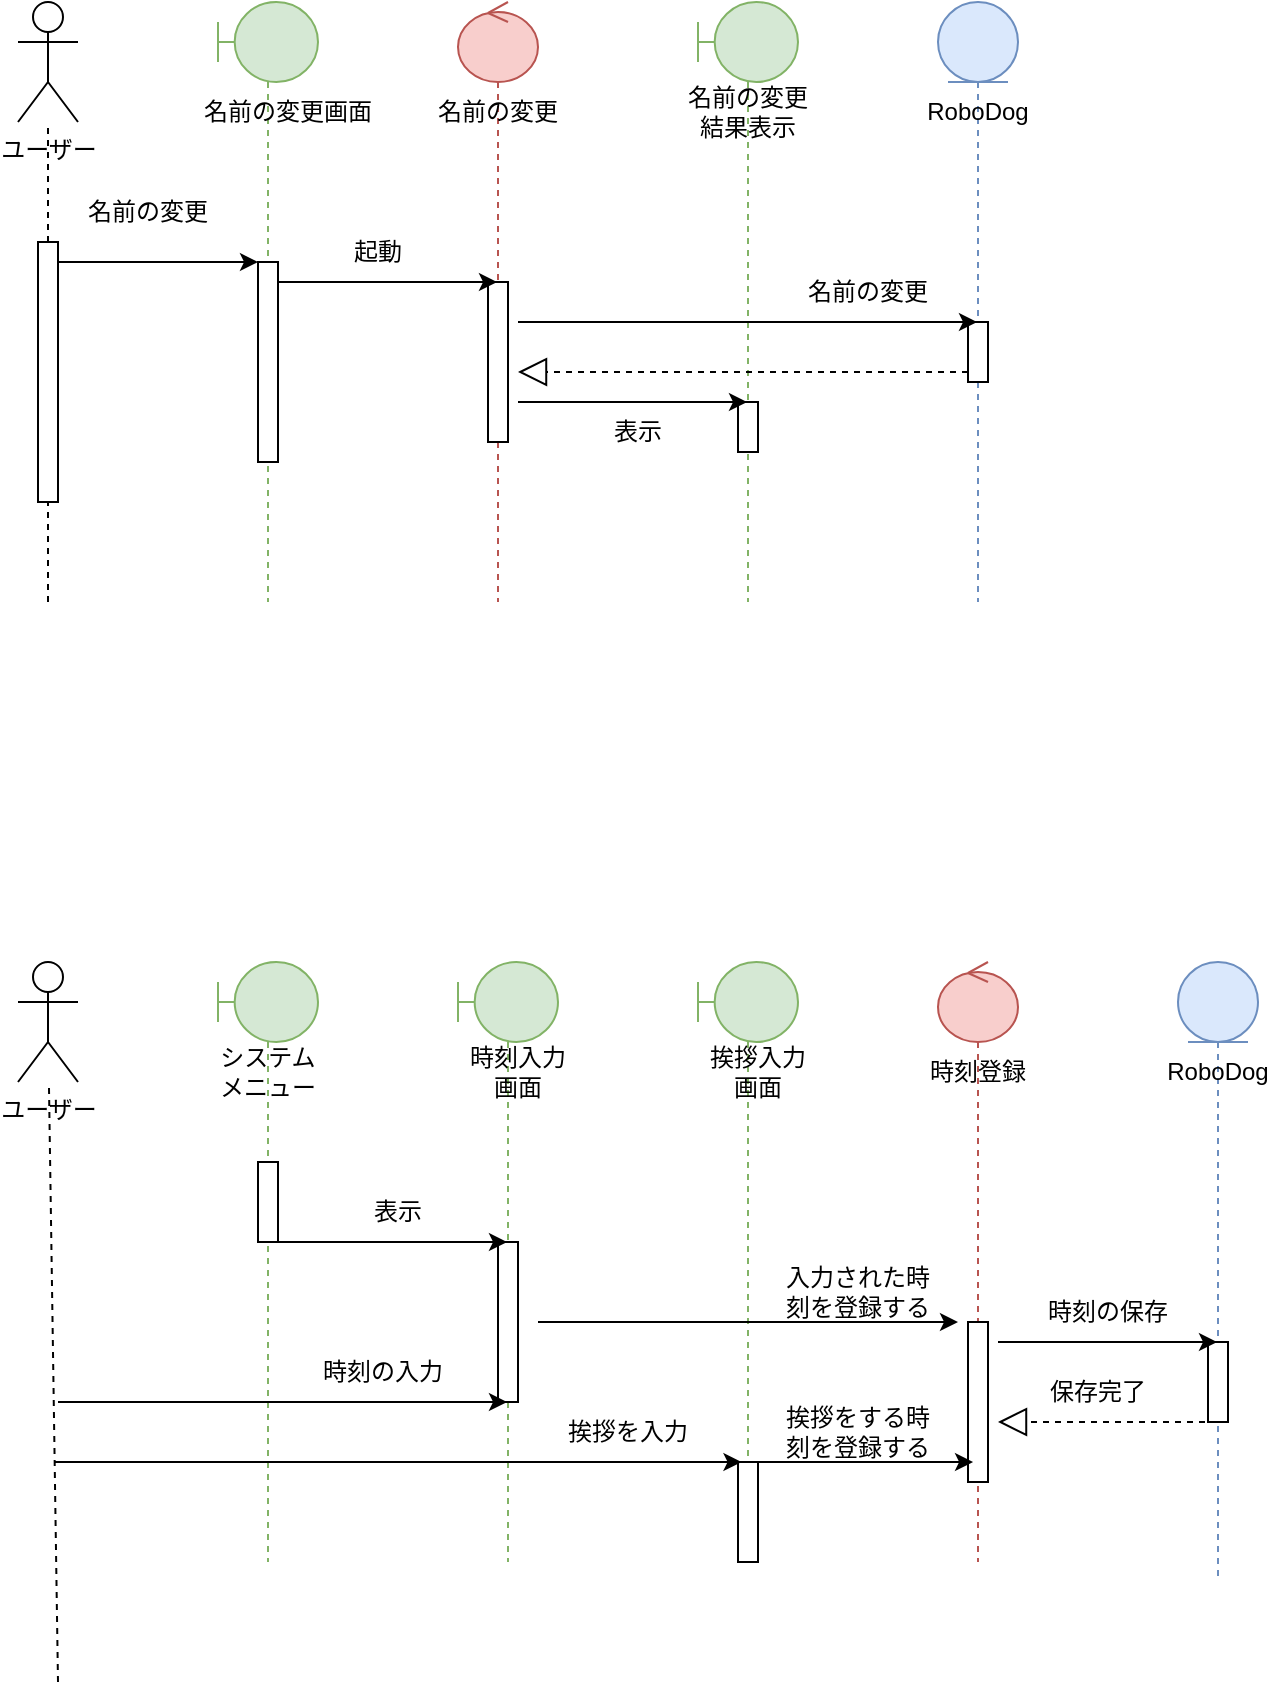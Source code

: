 <mxfile version="28.2.2">
  <diagram name="ページ1" id="Rh94h8LwEl5ePlfgIjTX">
    <mxGraphModel dx="793" dy="465" grid="1" gridSize="10" guides="1" tooltips="1" connect="1" arrows="1" fold="1" page="1" pageScale="1" pageWidth="827" pageHeight="1169" math="0" shadow="0">
      <root>
        <mxCell id="0" />
        <mxCell id="1" parent="0" />
        <mxCell id="l3sn0E2gZxe4r7Lx6oQ4-1" value="" style="shape=umlLifeline;perimeter=lifelinePerimeter;whiteSpace=wrap;html=1;container=1;dropTarget=0;collapsible=0;recursiveResize=0;outlineConnect=0;portConstraint=eastwest;newEdgeStyle={&quot;curved&quot;:0,&quot;rounded&quot;:0};participant=umlBoundary;fillColor=#d5e8d4;strokeColor=#82b366;" vertex="1" parent="1">
          <mxGeometry x="160" y="120" width="50" height="300" as="geometry" />
        </mxCell>
        <mxCell id="l3sn0E2gZxe4r7Lx6oQ4-11" value="" style="html=1;points=[[0,0,0,0,5],[0,1,0,0,-5],[1,0,0,0,5],[1,1,0,0,-5]];perimeter=orthogonalPerimeter;outlineConnect=0;targetShapes=umlLifeline;portConstraint=eastwest;newEdgeStyle={&quot;curved&quot;:0,&quot;rounded&quot;:0};" vertex="1" parent="l3sn0E2gZxe4r7Lx6oQ4-1">
          <mxGeometry x="20" y="130" width="10" height="100" as="geometry" />
        </mxCell>
        <mxCell id="l3sn0E2gZxe4r7Lx6oQ4-2" value="" style="shape=umlLifeline;perimeter=lifelinePerimeter;whiteSpace=wrap;html=1;container=1;dropTarget=0;collapsible=0;recursiveResize=0;outlineConnect=0;portConstraint=eastwest;newEdgeStyle={&quot;curved&quot;:0,&quot;rounded&quot;:0};participant=umlBoundary;fillColor=#d5e8d4;strokeColor=#82b366;" vertex="1" parent="1">
          <mxGeometry x="400" y="120" width="50" height="300" as="geometry" />
        </mxCell>
        <mxCell id="l3sn0E2gZxe4r7Lx6oQ4-26" value="" style="html=1;points=[[0,0,0,0,5],[0,1,0,0,-5],[1,0,0,0,5],[1,1,0,0,-5]];perimeter=orthogonalPerimeter;outlineConnect=0;targetShapes=umlLifeline;portConstraint=eastwest;newEdgeStyle={&quot;curved&quot;:0,&quot;rounded&quot;:0};" vertex="1" parent="l3sn0E2gZxe4r7Lx6oQ4-2">
          <mxGeometry x="20" y="200" width="10" height="25" as="geometry" />
        </mxCell>
        <mxCell id="l3sn0E2gZxe4r7Lx6oQ4-4" value="" style="shape=umlLifeline;perimeter=lifelinePerimeter;whiteSpace=wrap;html=1;container=1;dropTarget=0;collapsible=0;recursiveResize=0;outlineConnect=0;portConstraint=eastwest;newEdgeStyle={&quot;curved&quot;:0,&quot;rounded&quot;:0};participant=umlControl;fillColor=#f8cecc;strokeColor=#b85450;" vertex="1" parent="1">
          <mxGeometry x="280" y="120" width="40" height="300" as="geometry" />
        </mxCell>
        <mxCell id="l3sn0E2gZxe4r7Lx6oQ4-21" value="" style="html=1;points=[[0,0,0,0,5],[0,1,0,0,-5],[1,0,0,0,5],[1,1,0,0,-5]];perimeter=orthogonalPerimeter;outlineConnect=0;targetShapes=umlLifeline;portConstraint=eastwest;newEdgeStyle={&quot;curved&quot;:0,&quot;rounded&quot;:0};" vertex="1" parent="l3sn0E2gZxe4r7Lx6oQ4-4">
          <mxGeometry x="15" y="140" width="10" height="80" as="geometry" />
        </mxCell>
        <mxCell id="l3sn0E2gZxe4r7Lx6oQ4-5" value="ユーザー" style="shape=umlActor;verticalLabelPosition=bottom;verticalAlign=top;html=1;" vertex="1" parent="1">
          <mxGeometry x="60" y="120" width="30" height="60" as="geometry" />
        </mxCell>
        <mxCell id="l3sn0E2gZxe4r7Lx6oQ4-6" value="" style="endArrow=none;dashed=1;html=1;rounded=0;" edge="1" parent="1" source="l3sn0E2gZxe4r7Lx6oQ4-9" target="l3sn0E2gZxe4r7Lx6oQ4-5">
          <mxGeometry width="50" height="50" relative="1" as="geometry">
            <mxPoint x="75" y="580" as="sourcePoint" />
            <mxPoint x="50" y="200" as="targetPoint" />
          </mxGeometry>
        </mxCell>
        <mxCell id="l3sn0E2gZxe4r7Lx6oQ4-10" value="" style="endArrow=none;dashed=1;html=1;rounded=0;" edge="1" parent="1" target="l3sn0E2gZxe4r7Lx6oQ4-9">
          <mxGeometry width="50" height="50" relative="1" as="geometry">
            <mxPoint x="75" y="420" as="sourcePoint" />
            <mxPoint x="75" y="180" as="targetPoint" />
          </mxGeometry>
        </mxCell>
        <mxCell id="l3sn0E2gZxe4r7Lx6oQ4-9" value="" style="html=1;points=[[0,0,0,0,5],[0,1,0,0,-5],[1,0,0,0,5],[1,1,0,0,-5]];perimeter=orthogonalPerimeter;outlineConnect=0;targetShapes=umlLifeline;portConstraint=eastwest;newEdgeStyle={&quot;curved&quot;:0,&quot;rounded&quot;:0};" vertex="1" parent="1">
          <mxGeometry x="70" y="240" width="10" height="130" as="geometry" />
        </mxCell>
        <mxCell id="l3sn0E2gZxe4r7Lx6oQ4-14" value="名前の変更画面" style="text;html=1;align=center;verticalAlign=middle;whiteSpace=wrap;rounded=0;" vertex="1" parent="1">
          <mxGeometry x="150" y="160" width="90" height="30" as="geometry" />
        </mxCell>
        <mxCell id="l3sn0E2gZxe4r7Lx6oQ4-16" value="名前の変更" style="text;html=1;align=center;verticalAlign=middle;whiteSpace=wrap;rounded=0;" vertex="1" parent="1">
          <mxGeometry x="90" y="210" width="70" height="30" as="geometry" />
        </mxCell>
        <mxCell id="l3sn0E2gZxe4r7Lx6oQ4-17" value="" style="shape=umlLifeline;perimeter=lifelinePerimeter;whiteSpace=wrap;html=1;container=1;dropTarget=0;collapsible=0;recursiveResize=0;outlineConnect=0;portConstraint=eastwest;newEdgeStyle={&quot;curved&quot;:0,&quot;rounded&quot;:0};participant=umlEntity;fillColor=#dae8fc;strokeColor=#6c8ebf;" vertex="1" parent="1">
          <mxGeometry x="520" y="120" width="40" height="300" as="geometry" />
        </mxCell>
        <mxCell id="l3sn0E2gZxe4r7Lx6oQ4-25" value="" style="html=1;points=[[0,0,0,0,5],[0,1,0,0,-5],[1,0,0,0,5],[1,1,0,0,-5]];perimeter=orthogonalPerimeter;outlineConnect=0;targetShapes=umlLifeline;portConstraint=eastwest;newEdgeStyle={&quot;curved&quot;:0,&quot;rounded&quot;:0};" vertex="1" parent="l3sn0E2gZxe4r7Lx6oQ4-17">
          <mxGeometry x="15" y="160" width="10" height="30" as="geometry" />
        </mxCell>
        <mxCell id="l3sn0E2gZxe4r7Lx6oQ4-18" value="名前の変更" style="text;html=1;align=center;verticalAlign=middle;whiteSpace=wrap;rounded=0;" vertex="1" parent="1">
          <mxGeometry x="265" y="160" width="70" height="30" as="geometry" />
        </mxCell>
        <mxCell id="l3sn0E2gZxe4r7Lx6oQ4-19" value="RoboDog" style="text;html=1;align=center;verticalAlign=middle;whiteSpace=wrap;rounded=0;" vertex="1" parent="1">
          <mxGeometry x="510" y="160" width="60" height="30" as="geometry" />
        </mxCell>
        <mxCell id="l3sn0E2gZxe4r7Lx6oQ4-20" value="名前の変更結果表示" style="text;html=1;align=center;verticalAlign=middle;whiteSpace=wrap;rounded=0;" vertex="1" parent="1">
          <mxGeometry x="390" y="160" width="70" height="30" as="geometry" />
        </mxCell>
        <mxCell id="l3sn0E2gZxe4r7Lx6oQ4-23" value="" style="endArrow=classic;html=1;rounded=0;" edge="1" parent="1">
          <mxGeometry width="50" height="50" relative="1" as="geometry">
            <mxPoint x="80" y="250" as="sourcePoint" />
            <mxPoint x="180" y="250" as="targetPoint" />
          </mxGeometry>
        </mxCell>
        <mxCell id="l3sn0E2gZxe4r7Lx6oQ4-24" value="" style="endArrow=classic;html=1;rounded=0;" edge="1" parent="1" source="l3sn0E2gZxe4r7Lx6oQ4-11" target="l3sn0E2gZxe4r7Lx6oQ4-4">
          <mxGeometry width="50" height="50" relative="1" as="geometry">
            <mxPoint x="220" y="250" as="sourcePoint" />
            <mxPoint x="270" y="250" as="targetPoint" />
            <Array as="points">
              <mxPoint x="230" y="260" />
            </Array>
          </mxGeometry>
        </mxCell>
        <mxCell id="l3sn0E2gZxe4r7Lx6oQ4-27" value="" style="endArrow=classic;html=1;rounded=0;" edge="1" parent="1" target="l3sn0E2gZxe4r7Lx6oQ4-2">
          <mxGeometry width="50" height="50" relative="1" as="geometry">
            <mxPoint x="310" y="320" as="sourcePoint" />
            <mxPoint x="540.45" y="320" as="targetPoint" />
          </mxGeometry>
        </mxCell>
        <mxCell id="l3sn0E2gZxe4r7Lx6oQ4-28" value="表示" style="text;html=1;align=center;verticalAlign=middle;whiteSpace=wrap;rounded=0;" vertex="1" parent="1">
          <mxGeometry x="340" y="320" width="60" height="30" as="geometry" />
        </mxCell>
        <mxCell id="l3sn0E2gZxe4r7Lx6oQ4-29" value="起動" style="text;html=1;align=center;verticalAlign=middle;whiteSpace=wrap;rounded=0;" vertex="1" parent="1">
          <mxGeometry x="210" y="230" width="60" height="30" as="geometry" />
        </mxCell>
        <mxCell id="l3sn0E2gZxe4r7Lx6oQ4-30" value="" style="endArrow=classic;html=1;rounded=0;" edge="1" parent="1" target="l3sn0E2gZxe4r7Lx6oQ4-17">
          <mxGeometry width="50" height="50" relative="1" as="geometry">
            <mxPoint x="310" y="280" as="sourcePoint" />
            <mxPoint x="413.5" y="280" as="targetPoint" />
          </mxGeometry>
        </mxCell>
        <mxCell id="l3sn0E2gZxe4r7Lx6oQ4-31" value="" style="endArrow=block;dashed=1;endFill=0;endSize=12;html=1;rounded=0;exitX=0;exitY=1;exitDx=0;exitDy=-5;exitPerimeter=0;" edge="1" parent="1" source="l3sn0E2gZxe4r7Lx6oQ4-25">
          <mxGeometry width="160" relative="1" as="geometry">
            <mxPoint x="470" y="285" as="sourcePoint" />
            <mxPoint x="310" y="305" as="targetPoint" />
          </mxGeometry>
        </mxCell>
        <mxCell id="l3sn0E2gZxe4r7Lx6oQ4-32" value="名前の変更" style="text;html=1;align=center;verticalAlign=middle;whiteSpace=wrap;rounded=0;" vertex="1" parent="1">
          <mxGeometry x="450" y="250" width="70" height="30" as="geometry" />
        </mxCell>
        <mxCell id="l3sn0E2gZxe4r7Lx6oQ4-34" value="ユーザー" style="shape=umlActor;verticalLabelPosition=bottom;verticalAlign=top;html=1;" vertex="1" parent="1">
          <mxGeometry x="60" y="600" width="30" height="60" as="geometry" />
        </mxCell>
        <mxCell id="l3sn0E2gZxe4r7Lx6oQ4-44" value="" style="shape=umlLifeline;perimeter=lifelinePerimeter;whiteSpace=wrap;html=1;container=1;dropTarget=0;collapsible=0;recursiveResize=0;outlineConnect=0;portConstraint=eastwest;newEdgeStyle={&quot;curved&quot;:0,&quot;rounded&quot;:0};participant=umlBoundary;fillColor=#d5e8d4;strokeColor=#82b366;" vertex="1" parent="1">
          <mxGeometry x="280" y="600" width="50" height="300" as="geometry" />
        </mxCell>
        <mxCell id="l3sn0E2gZxe4r7Lx6oQ4-61" value="" style="html=1;points=[[0,0,0,0,5],[0,1,0,0,-5],[1,0,0,0,5],[1,1,0,0,-5]];perimeter=orthogonalPerimeter;outlineConnect=0;targetShapes=umlLifeline;portConstraint=eastwest;newEdgeStyle={&quot;curved&quot;:0,&quot;rounded&quot;:0};" vertex="1" parent="l3sn0E2gZxe4r7Lx6oQ4-44">
          <mxGeometry x="20" y="140" width="10" height="80" as="geometry" />
        </mxCell>
        <mxCell id="l3sn0E2gZxe4r7Lx6oQ4-45" value="" style="shape=umlLifeline;perimeter=lifelinePerimeter;whiteSpace=wrap;html=1;container=1;dropTarget=0;collapsible=0;recursiveResize=0;outlineConnect=0;portConstraint=eastwest;newEdgeStyle={&quot;curved&quot;:0,&quot;rounded&quot;:0};participant=umlBoundary;fillColor=#d5e8d4;strokeColor=#82b366;" vertex="1" parent="1">
          <mxGeometry x="160" y="600" width="50" height="300" as="geometry" />
        </mxCell>
        <mxCell id="l3sn0E2gZxe4r7Lx6oQ4-60" value="" style="html=1;points=[[0,0,0,0,5],[0,1,0,0,-5],[1,0,0,0,5],[1,1,0,0,-5]];perimeter=orthogonalPerimeter;outlineConnect=0;targetShapes=umlLifeline;portConstraint=eastwest;newEdgeStyle={&quot;curved&quot;:0,&quot;rounded&quot;:0};" vertex="1" parent="l3sn0E2gZxe4r7Lx6oQ4-45">
          <mxGeometry x="20" y="100" width="10" height="40" as="geometry" />
        </mxCell>
        <mxCell id="l3sn0E2gZxe4r7Lx6oQ4-46" value="" style="shape=umlLifeline;perimeter=lifelinePerimeter;whiteSpace=wrap;html=1;container=1;dropTarget=0;collapsible=0;recursiveResize=0;outlineConnect=0;portConstraint=eastwest;newEdgeStyle={&quot;curved&quot;:0,&quot;rounded&quot;:0};participant=umlEntity;fillColor=#dae8fc;strokeColor=#6c8ebf;" vertex="1" parent="1">
          <mxGeometry x="640" y="600" width="40" height="310" as="geometry" />
        </mxCell>
        <mxCell id="l3sn0E2gZxe4r7Lx6oQ4-63" value="" style="html=1;points=[[0,0,0,0,5],[0,1,0,0,-5],[1,0,0,0,5],[1,1,0,0,-5]];perimeter=orthogonalPerimeter;outlineConnect=0;targetShapes=umlLifeline;portConstraint=eastwest;newEdgeStyle={&quot;curved&quot;:0,&quot;rounded&quot;:0};" vertex="1" parent="l3sn0E2gZxe4r7Lx6oQ4-46">
          <mxGeometry x="15" y="190" width="10" height="40" as="geometry" />
        </mxCell>
        <mxCell id="l3sn0E2gZxe4r7Lx6oQ4-47" value="RoboDog" style="text;html=1;align=center;verticalAlign=middle;whiteSpace=wrap;rounded=0;" vertex="1" parent="1">
          <mxGeometry x="630" y="640" width="60" height="30" as="geometry" />
        </mxCell>
        <mxCell id="l3sn0E2gZxe4r7Lx6oQ4-49" value="" style="shape=umlLifeline;perimeter=lifelinePerimeter;whiteSpace=wrap;html=1;container=1;dropTarget=0;collapsible=0;recursiveResize=0;outlineConnect=0;portConstraint=eastwest;newEdgeStyle={&quot;curved&quot;:0,&quot;rounded&quot;:0};participant=umlControl;fillColor=#f8cecc;strokeColor=#b85450;" vertex="1" parent="1">
          <mxGeometry x="520" y="600" width="40" height="300" as="geometry" />
        </mxCell>
        <mxCell id="l3sn0E2gZxe4r7Lx6oQ4-62" value="" style="html=1;points=[[0,0,0,0,5],[0,1,0,0,-5],[1,0,0,0,5],[1,1,0,0,-5]];perimeter=orthogonalPerimeter;outlineConnect=0;targetShapes=umlLifeline;portConstraint=eastwest;newEdgeStyle={&quot;curved&quot;:0,&quot;rounded&quot;:0};" vertex="1" parent="l3sn0E2gZxe4r7Lx6oQ4-49">
          <mxGeometry x="15" y="180" width="10" height="80" as="geometry" />
        </mxCell>
        <mxCell id="l3sn0E2gZxe4r7Lx6oQ4-50" value="時刻登録" style="text;html=1;align=center;verticalAlign=middle;whiteSpace=wrap;rounded=0;" vertex="1" parent="1">
          <mxGeometry x="510" y="640" width="60" height="30" as="geometry" />
        </mxCell>
        <mxCell id="l3sn0E2gZxe4r7Lx6oQ4-51" value="システムメニュー" style="text;html=1;align=center;verticalAlign=middle;whiteSpace=wrap;rounded=0;" vertex="1" parent="1">
          <mxGeometry x="155" y="640" width="60" height="30" as="geometry" />
        </mxCell>
        <mxCell id="l3sn0E2gZxe4r7Lx6oQ4-52" value="時刻入力画面" style="text;html=1;align=center;verticalAlign=middle;whiteSpace=wrap;rounded=0;" vertex="1" parent="1">
          <mxGeometry x="280" y="640" width="60" height="30" as="geometry" />
        </mxCell>
        <mxCell id="l3sn0E2gZxe4r7Lx6oQ4-53" value="" style="shape=umlLifeline;perimeter=lifelinePerimeter;whiteSpace=wrap;html=1;container=1;dropTarget=0;collapsible=0;recursiveResize=0;outlineConnect=0;portConstraint=eastwest;newEdgeStyle={&quot;curved&quot;:0,&quot;rounded&quot;:0};participant=umlBoundary;fillColor=#d5e8d4;strokeColor=#82b366;" vertex="1" parent="1">
          <mxGeometry x="400" y="600" width="50" height="300" as="geometry" />
        </mxCell>
        <mxCell id="l3sn0E2gZxe4r7Lx6oQ4-64" value="" style="html=1;points=[[0,0,0,0,5],[0,1,0,0,-5],[1,0,0,0,5],[1,1,0,0,-5]];perimeter=orthogonalPerimeter;outlineConnect=0;targetShapes=umlLifeline;portConstraint=eastwest;newEdgeStyle={&quot;curved&quot;:0,&quot;rounded&quot;:0};" vertex="1" parent="l3sn0E2gZxe4r7Lx6oQ4-53">
          <mxGeometry x="20" y="250" width="10" height="50" as="geometry" />
        </mxCell>
        <mxCell id="l3sn0E2gZxe4r7Lx6oQ4-54" value="挨拶入力画面" style="text;html=1;align=center;verticalAlign=middle;whiteSpace=wrap;rounded=0;" vertex="1" parent="1">
          <mxGeometry x="400" y="640" width="60" height="30" as="geometry" />
        </mxCell>
        <mxCell id="l3sn0E2gZxe4r7Lx6oQ4-57" value="" style="endArrow=none;dashed=1;html=1;rounded=0;" edge="1" parent="1" target="l3sn0E2gZxe4r7Lx6oQ4-34">
          <mxGeometry width="50" height="50" relative="1" as="geometry">
            <mxPoint x="80" y="960" as="sourcePoint" />
            <mxPoint x="80" y="710" as="targetPoint" />
          </mxGeometry>
        </mxCell>
        <mxCell id="l3sn0E2gZxe4r7Lx6oQ4-65" value="" style="endArrow=classic;html=1;rounded=0;" edge="1" parent="1" source="l3sn0E2gZxe4r7Lx6oQ4-45" target="l3sn0E2gZxe4r7Lx6oQ4-44">
          <mxGeometry width="50" height="50" relative="1" as="geometry">
            <mxPoint x="220" y="730" as="sourcePoint" />
            <mxPoint x="580" y="770" as="targetPoint" />
            <Array as="points">
              <mxPoint x="190" y="740" />
            </Array>
          </mxGeometry>
        </mxCell>
        <mxCell id="l3sn0E2gZxe4r7Lx6oQ4-66" value="表示" style="text;html=1;align=center;verticalAlign=middle;whiteSpace=wrap;rounded=0;" vertex="1" parent="1">
          <mxGeometry x="220" y="710" width="60" height="30" as="geometry" />
        </mxCell>
        <mxCell id="l3sn0E2gZxe4r7Lx6oQ4-67" value="" style="endArrow=classic;html=1;rounded=0;" edge="1" parent="1" target="l3sn0E2gZxe4r7Lx6oQ4-44">
          <mxGeometry width="50" height="50" relative="1" as="geometry">
            <mxPoint x="80" y="820" as="sourcePoint" />
            <mxPoint x="490" y="800" as="targetPoint" />
          </mxGeometry>
        </mxCell>
        <mxCell id="l3sn0E2gZxe4r7Lx6oQ4-68" value="時刻の入力" style="text;html=1;align=center;verticalAlign=middle;whiteSpace=wrap;rounded=0;" vertex="1" parent="1">
          <mxGeometry x="210" y="790" width="65" height="30" as="geometry" />
        </mxCell>
        <mxCell id="l3sn0E2gZxe4r7Lx6oQ4-69" value="" style="endArrow=classic;html=1;rounded=0;" edge="1" parent="1">
          <mxGeometry width="50" height="50" relative="1" as="geometry">
            <mxPoint x="320" y="780" as="sourcePoint" />
            <mxPoint x="530" y="780" as="targetPoint" />
          </mxGeometry>
        </mxCell>
        <mxCell id="l3sn0E2gZxe4r7Lx6oQ4-70" value="入力された時刻を登録する" style="text;html=1;align=center;verticalAlign=middle;whiteSpace=wrap;rounded=0;" vertex="1" parent="1">
          <mxGeometry x="440" y="750" width="80" height="30" as="geometry" />
        </mxCell>
        <mxCell id="l3sn0E2gZxe4r7Lx6oQ4-71" value="" style="endArrow=classic;html=1;rounded=0;" edge="1" parent="1">
          <mxGeometry width="50" height="50" relative="1" as="geometry">
            <mxPoint x="550" y="790" as="sourcePoint" />
            <mxPoint x="659.5" y="790" as="targetPoint" />
          </mxGeometry>
        </mxCell>
        <mxCell id="l3sn0E2gZxe4r7Lx6oQ4-72" value="時刻の保存" style="text;html=1;align=center;verticalAlign=middle;whiteSpace=wrap;rounded=0;" vertex="1" parent="1">
          <mxGeometry x="570" y="760" width="70" height="30" as="geometry" />
        </mxCell>
        <mxCell id="l3sn0E2gZxe4r7Lx6oQ4-73" value="" style="endArrow=block;dashed=1;endFill=0;endSize=12;html=1;rounded=0;" edge="1" parent="1" source="l3sn0E2gZxe4r7Lx6oQ4-46">
          <mxGeometry width="160" relative="1" as="geometry">
            <mxPoint x="390" y="830" as="sourcePoint" />
            <mxPoint x="550" y="830" as="targetPoint" />
          </mxGeometry>
        </mxCell>
        <mxCell id="l3sn0E2gZxe4r7Lx6oQ4-74" value="保存完了" style="text;html=1;align=center;verticalAlign=middle;whiteSpace=wrap;rounded=0;" vertex="1" parent="1">
          <mxGeometry x="570" y="800" width="60" height="30" as="geometry" />
        </mxCell>
        <mxCell id="l3sn0E2gZxe4r7Lx6oQ4-75" value="" style="endArrow=classic;html=1;rounded=0;" edge="1" parent="1">
          <mxGeometry width="50" height="50" relative="1" as="geometry">
            <mxPoint x="422.477" y="850" as="sourcePoint" />
            <mxPoint x="537.53" y="850" as="targetPoint" />
          </mxGeometry>
        </mxCell>
        <mxCell id="l3sn0E2gZxe4r7Lx6oQ4-77" value="挨拶をする時刻を登録する" style="text;html=1;align=center;verticalAlign=middle;whiteSpace=wrap;rounded=0;" vertex="1" parent="1">
          <mxGeometry x="440" y="820" width="80" height="30" as="geometry" />
        </mxCell>
        <mxCell id="l3sn0E2gZxe4r7Lx6oQ4-78" value="" style="endArrow=classic;html=1;rounded=0;" edge="1" parent="1">
          <mxGeometry width="50" height="50" relative="1" as="geometry">
            <mxPoint x="78.25" y="850" as="sourcePoint" />
            <mxPoint x="421.75" y="850" as="targetPoint" />
          </mxGeometry>
        </mxCell>
        <mxCell id="l3sn0E2gZxe4r7Lx6oQ4-83" value="挨拶を入力" style="text;html=1;align=center;verticalAlign=middle;whiteSpace=wrap;rounded=0;" vertex="1" parent="1">
          <mxGeometry x="330" y="820" width="70" height="30" as="geometry" />
        </mxCell>
      </root>
    </mxGraphModel>
  </diagram>
</mxfile>
